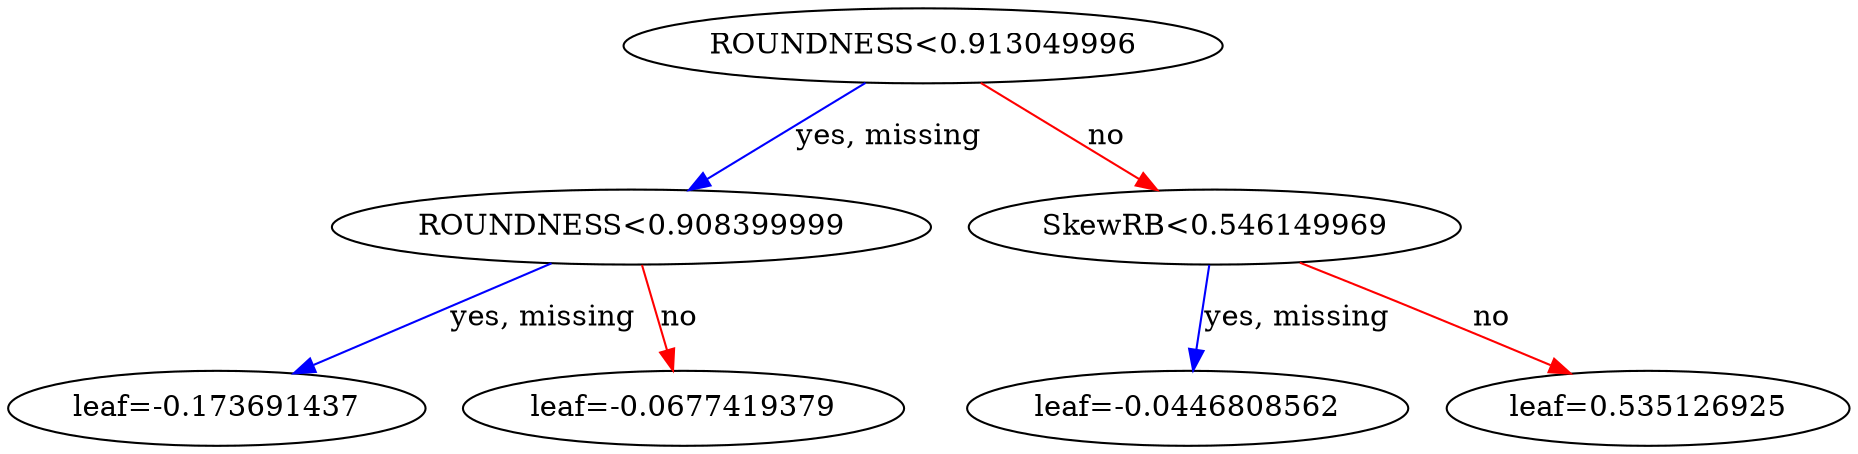 digraph {
    graph [ rankdir=TB ]

    0 [ label="ROUNDNESS<0.913049996" ]
    0 -> 1 [label="yes, missing" color="#0000FF"]
    0 -> 2 [label="no" color="#FF0000"]

    1 [ label="ROUNDNESS<0.908399999" ]
    1 -> 3 [label="yes, missing" color="#0000FF"]
    1 -> 4 [label="no" color="#FF0000"]

    3 [ label="leaf=-0.173691437" ]

    4 [ label="leaf=-0.0677419379" ]

    2 [ label="SkewRB<0.546149969" ]
    2 -> 5 [label="yes, missing" color="#0000FF"]
    2 -> 6 [label="no" color="#FF0000"]

    5 [ label="leaf=-0.0446808562" ]

    6 [ label="leaf=0.535126925" ]
}
